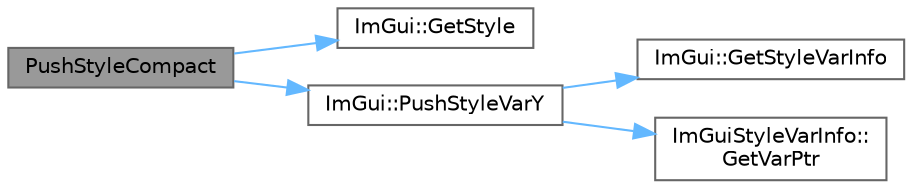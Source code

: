 digraph "PushStyleCompact"
{
 // LATEX_PDF_SIZE
  bgcolor="transparent";
  edge [fontname=Helvetica,fontsize=10,labelfontname=Helvetica,labelfontsize=10];
  node [fontname=Helvetica,fontsize=10,shape=box,height=0.2,width=0.4];
  rankdir="LR";
  Node1 [id="Node000001",label="PushStyleCompact",height=0.2,width=0.4,color="gray40", fillcolor="grey60", style="filled", fontcolor="black",tooltip=" "];
  Node1 -> Node2 [id="edge5_Node000001_Node000002",color="steelblue1",style="solid",tooltip=" "];
  Node2 [id="Node000002",label="ImGui::GetStyle",height=0.2,width=0.4,color="grey40", fillcolor="white", style="filled",URL="$namespace_im_gui.html#abafef4bb3e3654efd96a47b2e22870a7",tooltip=" "];
  Node1 -> Node3 [id="edge6_Node000001_Node000003",color="steelblue1",style="solid",tooltip=" "];
  Node3 [id="Node000003",label="ImGui::PushStyleVarY",height=0.2,width=0.4,color="grey40", fillcolor="white", style="filled",URL="$namespace_im_gui.html#a0085e55737477dccb318201f0f737678",tooltip=" "];
  Node3 -> Node4 [id="edge7_Node000003_Node000004",color="steelblue1",style="solid",tooltip=" "];
  Node4 [id="Node000004",label="ImGui::GetStyleVarInfo",height=0.2,width=0.4,color="grey40", fillcolor="white", style="filled",URL="$namespace_im_gui.html#a3870829d4a3b6ea8ad8f6f82c944495f",tooltip=" "];
  Node3 -> Node5 [id="edge8_Node000003_Node000005",color="steelblue1",style="solid",tooltip=" "];
  Node5 [id="Node000005",label="ImGuiStyleVarInfo::\lGetVarPtr",height=0.2,width=0.4,color="grey40", fillcolor="white", style="filled",URL="$struct_im_gui_style_var_info.html#a6621aa66480ec67de95b6a74625d834a",tooltip=" "];
}

